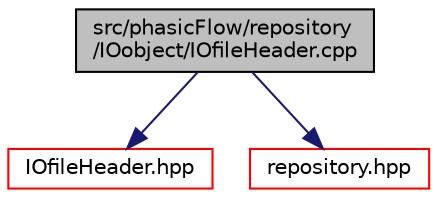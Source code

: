 digraph "src/phasicFlow/repository/IOobject/IOfileHeader.cpp"
{
 // LATEX_PDF_SIZE
  edge [fontname="Helvetica",fontsize="10",labelfontname="Helvetica",labelfontsize="10"];
  node [fontname="Helvetica",fontsize="10",shape=record];
  Node1 [label="src/phasicFlow/repository\l/IOobject/IOfileHeader.cpp",height=0.2,width=0.4,color="black", fillcolor="grey75", style="filled", fontcolor="black",tooltip=" "];
  Node1 -> Node2 [color="midnightblue",fontsize="10",style="solid",fontname="Helvetica"];
  Node2 [label="IOfileHeader.hpp",height=0.2,width=0.4,color="red", fillcolor="white", style="filled",URL="$IOfileHeader_8hpp.html",tooltip=" "];
  Node1 -> Node55 [color="midnightblue",fontsize="10",style="solid",fontname="Helvetica"];
  Node55 [label="repository.hpp",height=0.2,width=0.4,color="red", fillcolor="white", style="filled",URL="$repository_8hpp.html",tooltip=" "];
}
